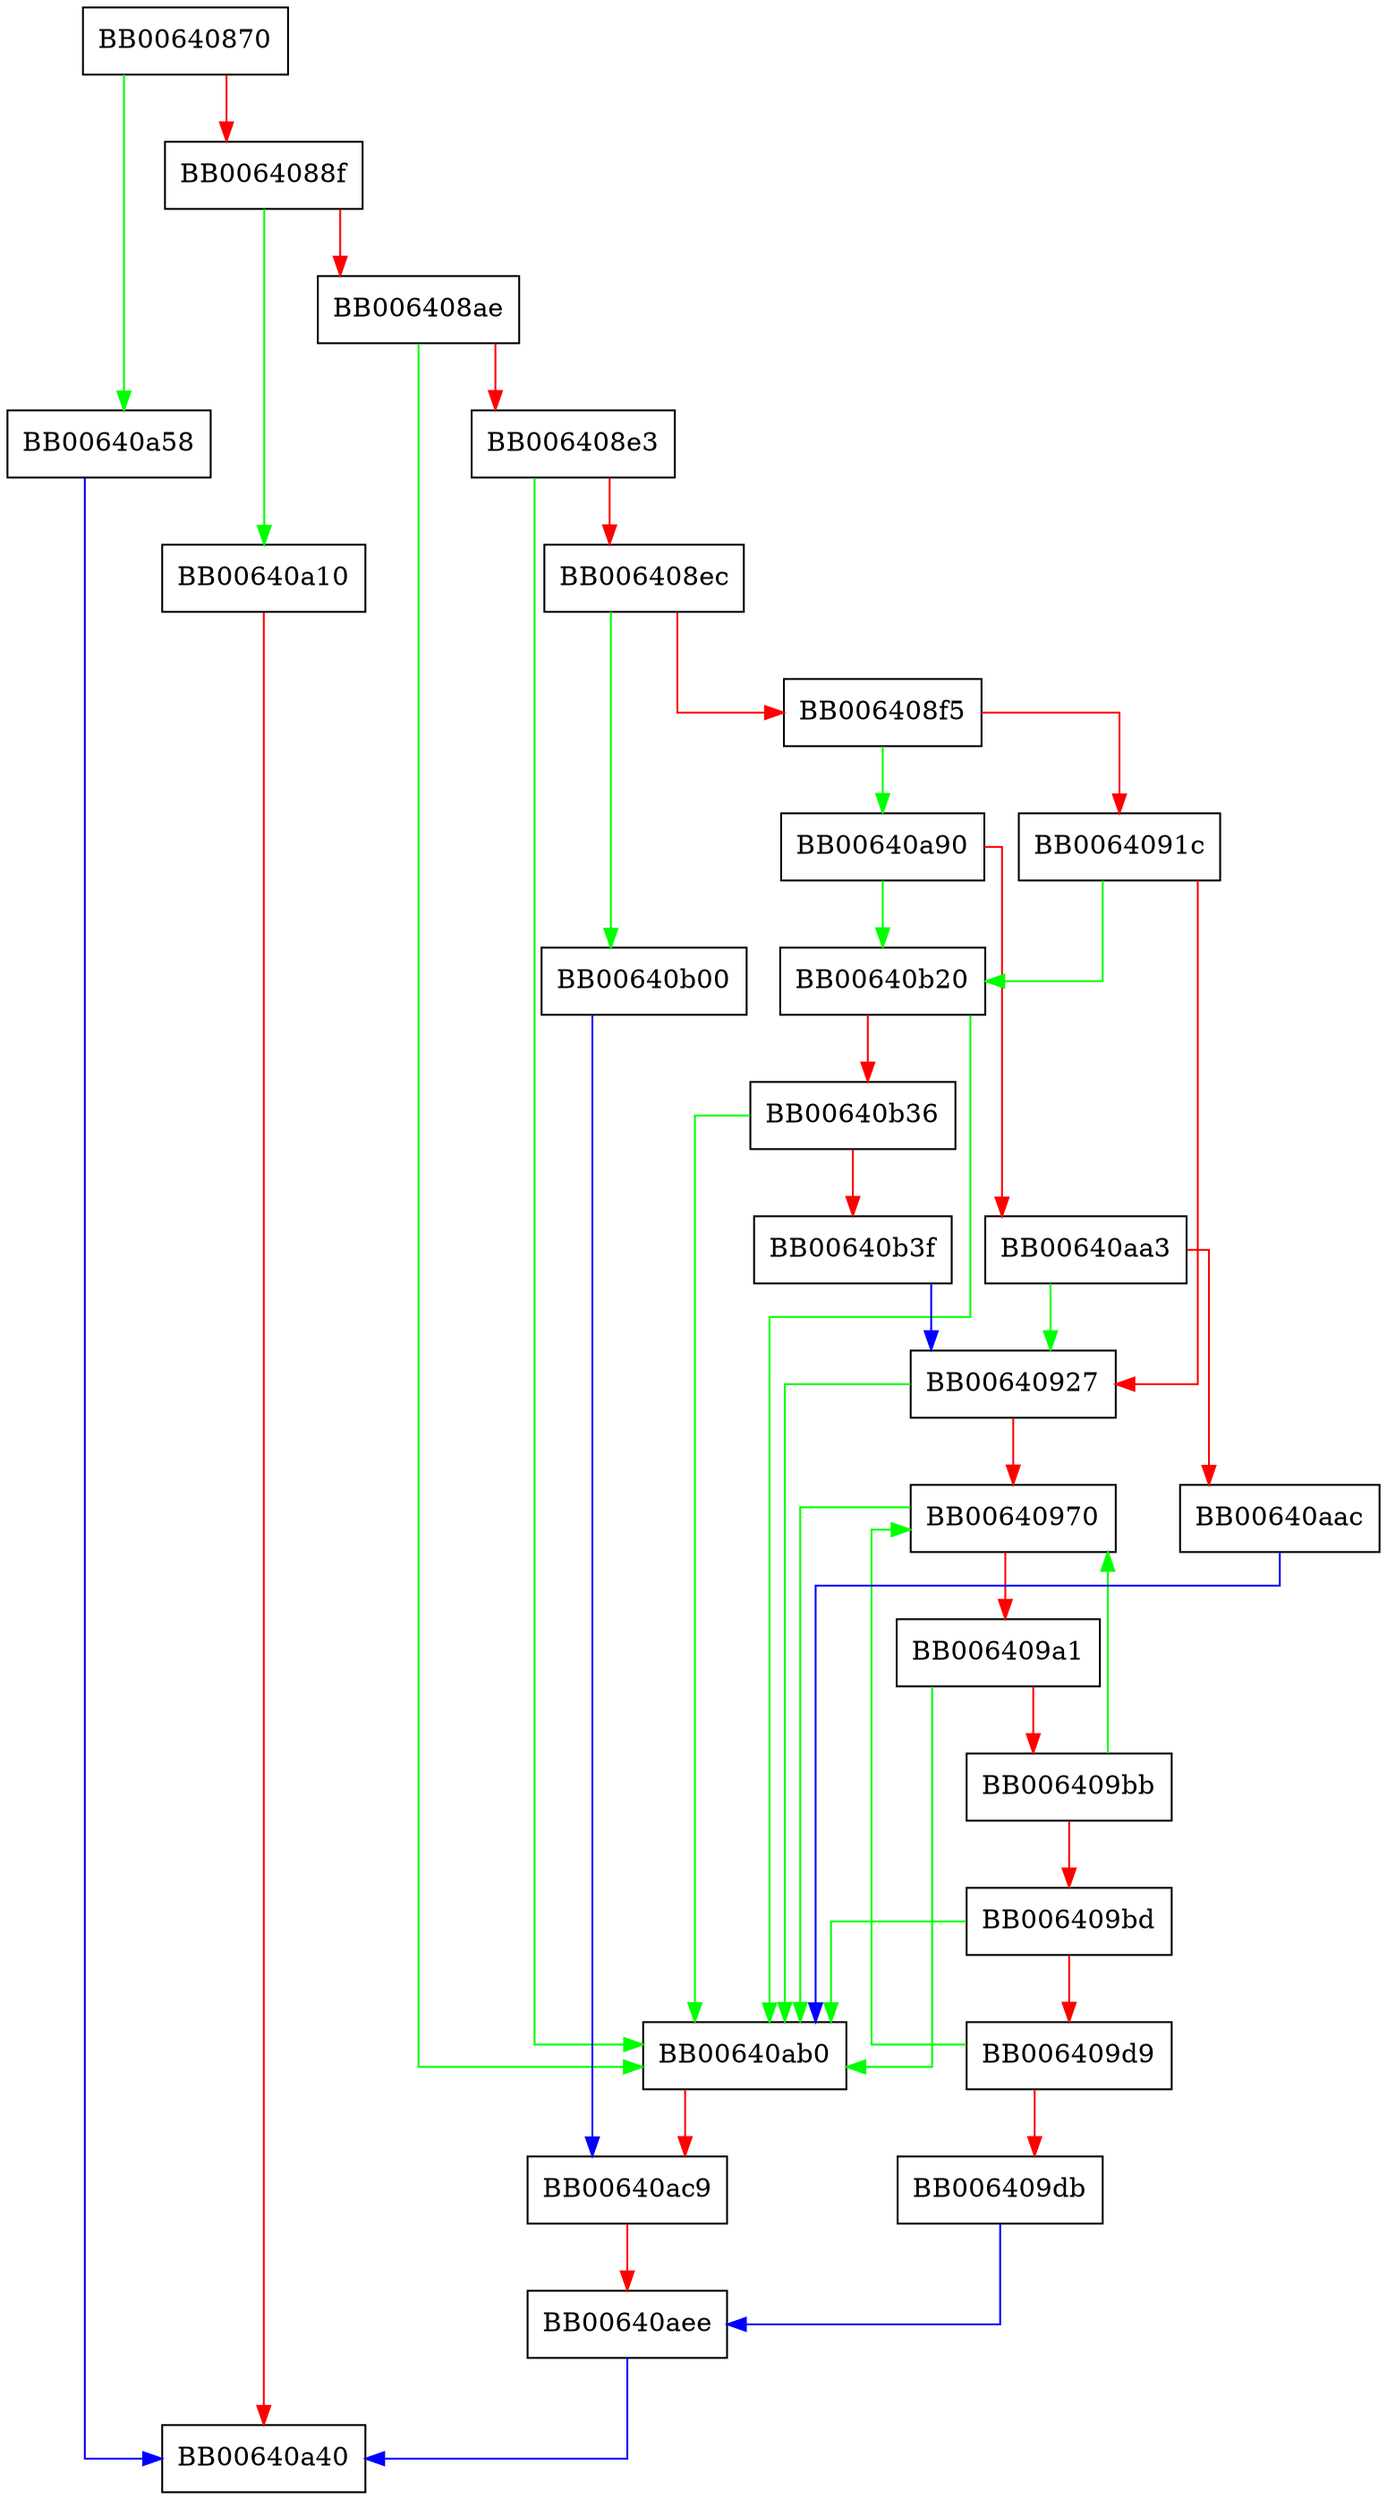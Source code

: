 digraph ossl_rsa_fips186_4_gen_prob_primes {
  node [shape="box"];
  graph [splines=ortho];
  BB00640870 -> BB00640a58 [color="green"];
  BB00640870 -> BB0064088f [color="red"];
  BB0064088f -> BB00640a10 [color="green"];
  BB0064088f -> BB006408ae [color="red"];
  BB006408ae -> BB00640ab0 [color="green"];
  BB006408ae -> BB006408e3 [color="red"];
  BB006408e3 -> BB00640ab0 [color="green"];
  BB006408e3 -> BB006408ec [color="red"];
  BB006408ec -> BB00640b00 [color="green"];
  BB006408ec -> BB006408f5 [color="red"];
  BB006408f5 -> BB00640a90 [color="green"];
  BB006408f5 -> BB0064091c [color="red"];
  BB0064091c -> BB00640b20 [color="green"];
  BB0064091c -> BB00640927 [color="red"];
  BB00640927 -> BB00640ab0 [color="green"];
  BB00640927 -> BB00640970 [color="red"];
  BB00640970 -> BB00640ab0 [color="green"];
  BB00640970 -> BB006409a1 [color="red"];
  BB006409a1 -> BB00640ab0 [color="green"];
  BB006409a1 -> BB006409bb [color="red"];
  BB006409bb -> BB00640970 [color="green"];
  BB006409bb -> BB006409bd [color="red"];
  BB006409bd -> BB00640ab0 [color="green"];
  BB006409bd -> BB006409d9 [color="red"];
  BB006409d9 -> BB00640970 [color="green"];
  BB006409d9 -> BB006409db [color="red"];
  BB006409db -> BB00640aee [color="blue"];
  BB00640a10 -> BB00640a40 [color="red"];
  BB00640a58 -> BB00640a40 [color="blue"];
  BB00640a90 -> BB00640b20 [color="green"];
  BB00640a90 -> BB00640aa3 [color="red"];
  BB00640aa3 -> BB00640927 [color="green"];
  BB00640aa3 -> BB00640aac [color="red"];
  BB00640aac -> BB00640ab0 [color="blue"];
  BB00640ab0 -> BB00640ac9 [color="red"];
  BB00640ac9 -> BB00640aee [color="red"];
  BB00640aee -> BB00640a40 [color="blue"];
  BB00640b00 -> BB00640ac9 [color="blue"];
  BB00640b20 -> BB00640ab0 [color="green"];
  BB00640b20 -> BB00640b36 [color="red"];
  BB00640b36 -> BB00640ab0 [color="green"];
  BB00640b36 -> BB00640b3f [color="red"];
  BB00640b3f -> BB00640927 [color="blue"];
}